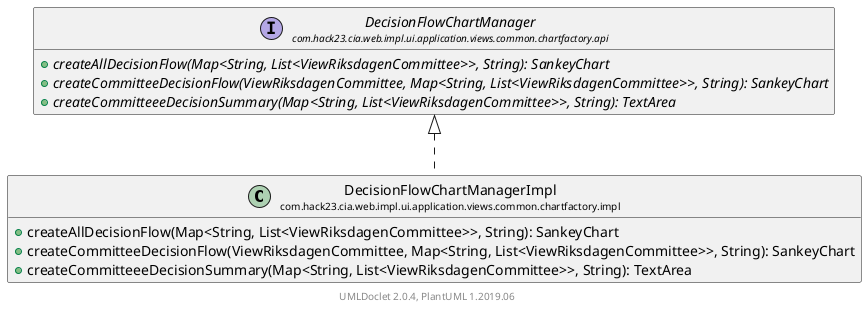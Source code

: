 @startuml
    set namespaceSeparator none
    hide empty fields
    hide empty methods

    class "<size:14>DecisionFlowChartManagerImpl\n<size:10>com.hack23.cia.web.impl.ui.application.views.common.chartfactory.impl" as com.hack23.cia.web.impl.ui.application.views.common.chartfactory.impl.DecisionFlowChartManagerImpl [[DecisionFlowChartManagerImpl.html]] {
        +createAllDecisionFlow(Map<String, List<ViewRiksdagenCommittee>>, String): SankeyChart
        +createCommitteeDecisionFlow(ViewRiksdagenCommittee, Map<String, List<ViewRiksdagenCommittee>>, String): SankeyChart
        +createCommitteeeDecisionSummary(Map<String, List<ViewRiksdagenCommittee>>, String): TextArea
    }

    interface "<size:14>DecisionFlowChartManager\n<size:10>com.hack23.cia.web.impl.ui.application.views.common.chartfactory.api" as com.hack23.cia.web.impl.ui.application.views.common.chartfactory.api.DecisionFlowChartManager [[../api/DecisionFlowChartManager.html]] {
        {abstract} +createAllDecisionFlow(Map<String, List<ViewRiksdagenCommittee>>, String): SankeyChart
        {abstract} +createCommitteeDecisionFlow(ViewRiksdagenCommittee, Map<String, List<ViewRiksdagenCommittee>>, String): SankeyChart
        {abstract} +createCommitteeeDecisionSummary(Map<String, List<ViewRiksdagenCommittee>>, String): TextArea
    }

    com.hack23.cia.web.impl.ui.application.views.common.chartfactory.api.DecisionFlowChartManager <|.. com.hack23.cia.web.impl.ui.application.views.common.chartfactory.impl.DecisionFlowChartManagerImpl

    center footer UMLDoclet 2.0.4, PlantUML 1.2019.06
@enduml
